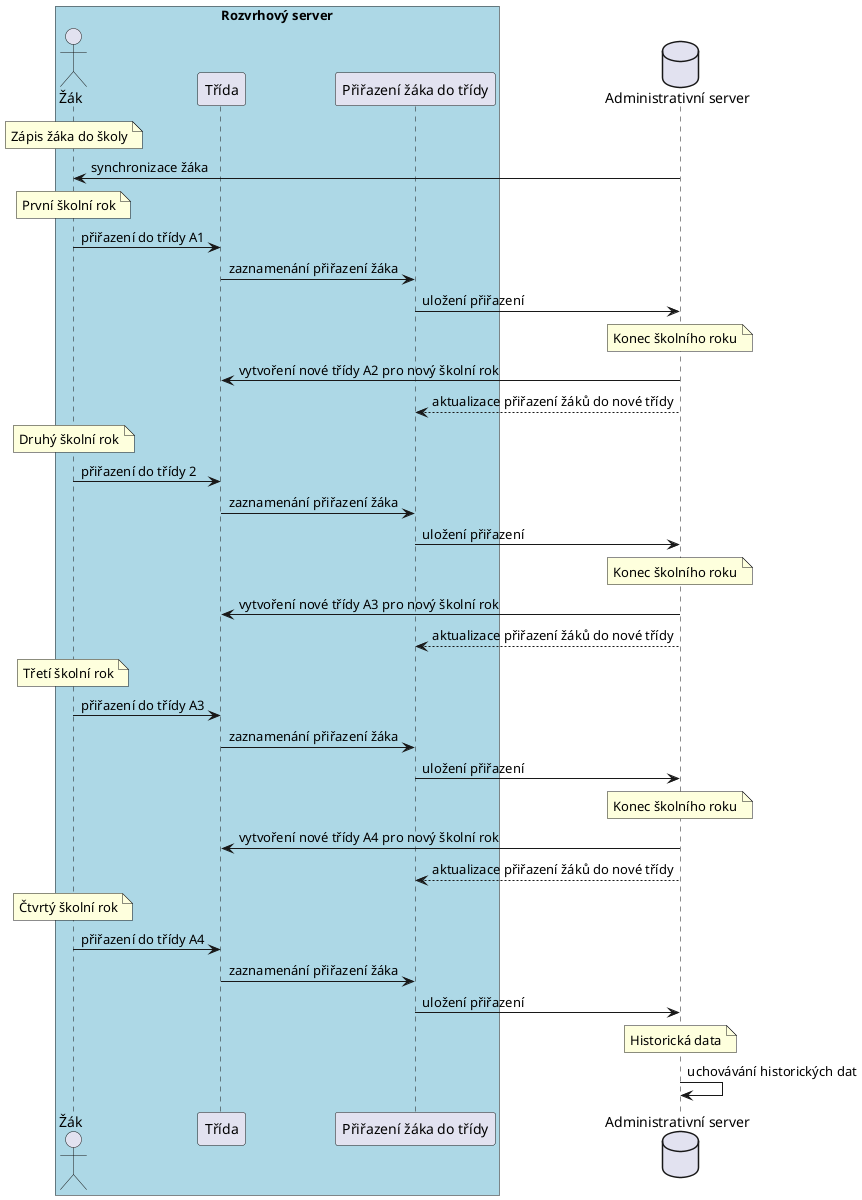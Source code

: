 @startuml
box "Rozvrhový server" #LightBlue
actor "Žák" as Student
participant "Třída" as Class
participant "Přiřazení žáka do třídy" as StudentAssignment
end box
database "Administrativní server" as AdminServer

note over Student: Zápis žáka do školy
AdminServer -> Student : synchronizace žáka

note over Student: První školní rok
Student -> Class: přiřazení do třídy A1
Class -> StudentAssignment: zaznamenání přiřazení žáka
StudentAssignment -> AdminServer: uložení přiřazení

note over AdminServer: Konec školního roku
AdminServer -> Class: vytvoření nové třídy A2 pro nový školní rok
AdminServer --> StudentAssignment: aktualizace přiřazení žáků do nové třídy

note over Student: Druhý školní rok
Student -> Class: přiřazení do třídy 2
Class -> StudentAssignment: zaznamenání přiřazení žáka
StudentAssignment -> AdminServer: uložení přiřazení

note over AdminServer: Konec školního roku
AdminServer -> Class: vytvoření nové třídy A3 pro nový školní rok
AdminServer --> StudentAssignment: aktualizace přiřazení žáků do nové třídy

note over Student: Třetí školní rok
Student -> Class: přiřazení do třídy A3
Class -> StudentAssignment: zaznamenání přiřazení žáka
StudentAssignment -> AdminServer: uložení přiřazení

note over AdminServer: Konec školního roku
AdminServer -> Class: vytvoření nové třídy A4 pro nový školní rok
AdminServer --> StudentAssignment: aktualizace přiřazení žáků do nové třídy

note over Student: Čtvrtý školní rok
Student -> Class: přiřazení do třídy A4
Class -> StudentAssignment: zaznamenání přiřazení žáka
StudentAssignment -> AdminServer: uložení přiřazení

note over AdminServer: Historická data
AdminServer -> AdminServer: uchovávání historických dat

@enduml
